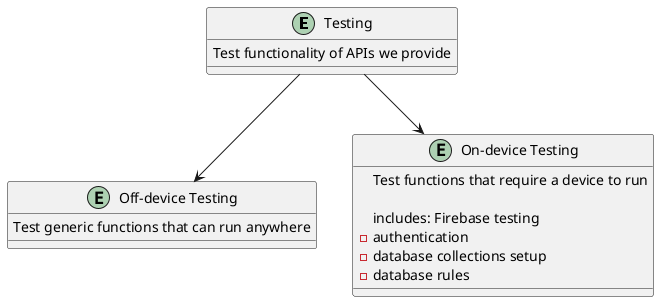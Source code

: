 @startuml
entity "Testing" as testing {
    Test functionality of APIs we provide
}

entity "Off-device Testing" as off_device_testing {
    Test generic functions that can run anywhere 
}

entity "On-device Testing" as on_device_testing {
    Test functions that require a device to run

    includes: Firebase testing
    - authentication
    - database collections setup
    - database rules
}

testing --> off_device_testing
testing --> on_device_testing
@enduml